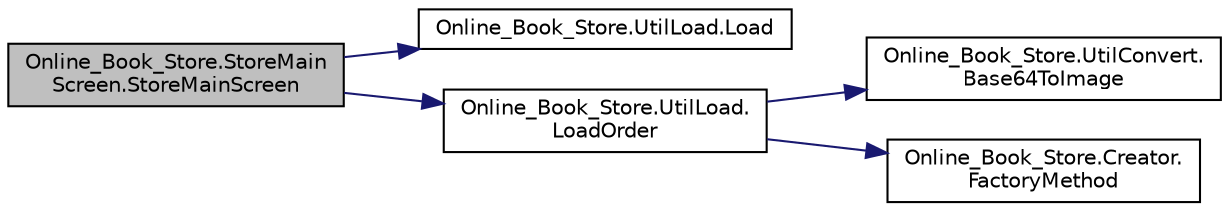 digraph "Online_Book_Store.StoreMainScreen.StoreMainScreen"
{
 // LATEX_PDF_SIZE
  edge [fontname="Helvetica",fontsize="10",labelfontname="Helvetica",labelfontsize="10"];
  node [fontname="Helvetica",fontsize="10",shape=record];
  rankdir="LR";
  Node1 [label="Online_Book_Store.StoreMain\lScreen.StoreMainScreen",height=0.2,width=0.4,color="black", fillcolor="grey75", style="filled", fontcolor="black",tooltip="This function is Constructor. This function is called to load the product list and order list."];
  Node1 -> Node2 [color="midnightblue",fontsize="10",style="solid",fontname="Helvetica"];
  Node2 [label="Online_Book_Store.UtilLoad.Load",height=0.2,width=0.4,color="black", fillcolor="white", style="filled",URL="$class_online___book___store_1_1_util_load.html#ac969d4fbde943781a3ade898bf55bd8a",tooltip="This function loads the elements of the Customer.xml file."];
  Node1 -> Node3 [color="midnightblue",fontsize="10",style="solid",fontname="Helvetica"];
  Node3 [label="Online_Book_Store.UtilLoad.\lLoadOrder",height=0.2,width=0.4,color="black", fillcolor="white", style="filled",URL="$class_online___book___store_1_1_util_load.html#ad72bfe4e763cffa57c2238846e9f24b7",tooltip="This function loads the elements of the MyOrders.xml file."];
  Node3 -> Node4 [color="midnightblue",fontsize="10",style="solid",fontname="Helvetica"];
  Node4 [label="Online_Book_Store.UtilConvert.\lBase64ToImage",height=0.2,width=0.4,color="black", fillcolor="white", style="filled",URL="$class_online___book___store_1_1_util_convert.html#a9fd1a1374a8717277015a8bbe89138f3",tooltip="This function convert base 64 string to byte[]. After that Convert byte[] to Image."];
  Node3 -> Node5 [color="midnightblue",fontsize="10",style="solid",fontname="Helvetica"];
  Node5 [label="Online_Book_Store.Creator.\lFactoryMethod",height=0.2,width=0.4,color="black", fillcolor="white", style="filled",URL="$class_online___book___store_1_1_creator.html#af6b3a8b0b12f71947de68fbab26a9fac",tooltip=" "];
}
